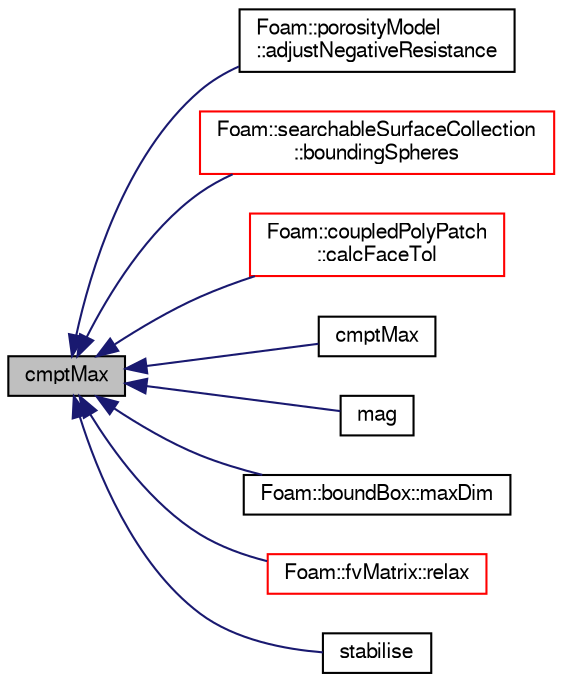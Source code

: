 digraph "cmptMax"
{
  bgcolor="transparent";
  edge [fontname="FreeSans",fontsize="10",labelfontname="FreeSans",labelfontsize="10"];
  node [fontname="FreeSans",fontsize="10",shape=record];
  rankdir="LR";
  Node64614 [label="cmptMax",height=0.2,width=0.4,color="black", fillcolor="grey75", style="filled", fontcolor="black"];
  Node64614 -> Node64615 [dir="back",color="midnightblue",fontsize="10",style="solid",fontname="FreeSans"];
  Node64615 [label="Foam::porosityModel\l::adjustNegativeResistance",height=0.2,width=0.4,color="black",URL="$a21918.html#abf7157b4c2d79c69807c194bdfbc61cd",tooltip="Adjust negative resistance values to be multiplier of max value. "];
  Node64614 -> Node64616 [dir="back",color="midnightblue",fontsize="10",style="solid",fontname="FreeSans"];
  Node64616 [label="Foam::searchableSurfaceCollection\l::boundingSpheres",height=0.2,width=0.4,color="red",URL="$a25242.html#a4f9baf018af105a4cd6d9c008d4d04ec",tooltip="Get bounding spheres (centre and radius squared), one per element. "];
  Node64614 -> Node64619 [dir="back",color="midnightblue",fontsize="10",style="solid",fontname="FreeSans"];
  Node64619 [label="Foam::coupledPolyPatch\l::calcFaceTol",height=0.2,width=0.4,color="red",URL="$a27426.html#ad3d3e65f39a047092bc000d938b3adf1",tooltip="Calculate typical tolerance per face. Is currently max distance. "];
  Node64614 -> Node64623 [dir="back",color="midnightblue",fontsize="10",style="solid",fontname="FreeSans"];
  Node64623 [label="cmptMax",height=0.2,width=0.4,color="black",URL="$a21124.html#a5abc2641f32806e7d501a5f88cbe6580"];
  Node64614 -> Node64624 [dir="back",color="midnightblue",fontsize="10",style="solid",fontname="FreeSans"];
  Node64624 [label="mag",height=0.2,width=0.4,color="black",URL="$a21124.html#abe6d3434b6355cd07327f5c6ba987d2a"];
  Node64614 -> Node64625 [dir="back",color="midnightblue",fontsize="10",style="solid",fontname="FreeSans"];
  Node64625 [label="Foam::boundBox::maxDim",height=0.2,width=0.4,color="black",URL="$a27102.html#afc32f1d11400c493742e2fefab4cde35",tooltip="Largest length/height/width dimension. "];
  Node64614 -> Node64626 [dir="back",color="midnightblue",fontsize="10",style="solid",fontname="FreeSans"];
  Node64626 [label="Foam::fvMatrix::relax",height=0.2,width=0.4,color="red",URL="$a22358.html#a06343b944c91a56352ebf646011c212e",tooltip="Relax matrix (for steady-state solution). "];
  Node64614 -> Node64635 [dir="back",color="midnightblue",fontsize="10",style="solid",fontname="FreeSans"];
  Node64635 [label="stabilise",height=0.2,width=0.4,color="black",URL="$a21124.html#a0c3e646b0e62ce00f0782d4cb697b511"];
}
